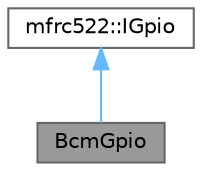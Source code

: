 digraph "BcmGpio"
{
 // LATEX_PDF_SIZE
  bgcolor="transparent";
  edge [fontname=Helvetica,fontsize=10,labelfontname=Helvetica,labelfontsize=10];
  node [fontname=Helvetica,fontsize=10,shape=box,height=0.2,width=0.4];
  Node1 [label="BcmGpio",height=0.2,width=0.4,color="gray40", fillcolor="grey60", style="filled", fontcolor="black",tooltip=" "];
  Node2 -> Node1 [dir="back",color="steelblue1",style="solid"];
  Node2 [label="mfrc522::IGpio",height=0.2,width=0.4,color="gray40", fillcolor="white", style="filled",URL="$structmfrc522_1_1_i_gpio.html",tooltip=" "];
}
